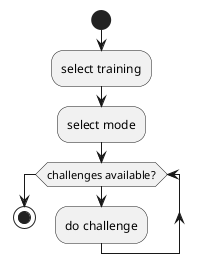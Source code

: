 @startuml
'!include themes\puml-theme-cf.puml
start
:select training;
:select mode;
while (challenges available?)
  :do challenge;
endwhile
stop
@enduml

